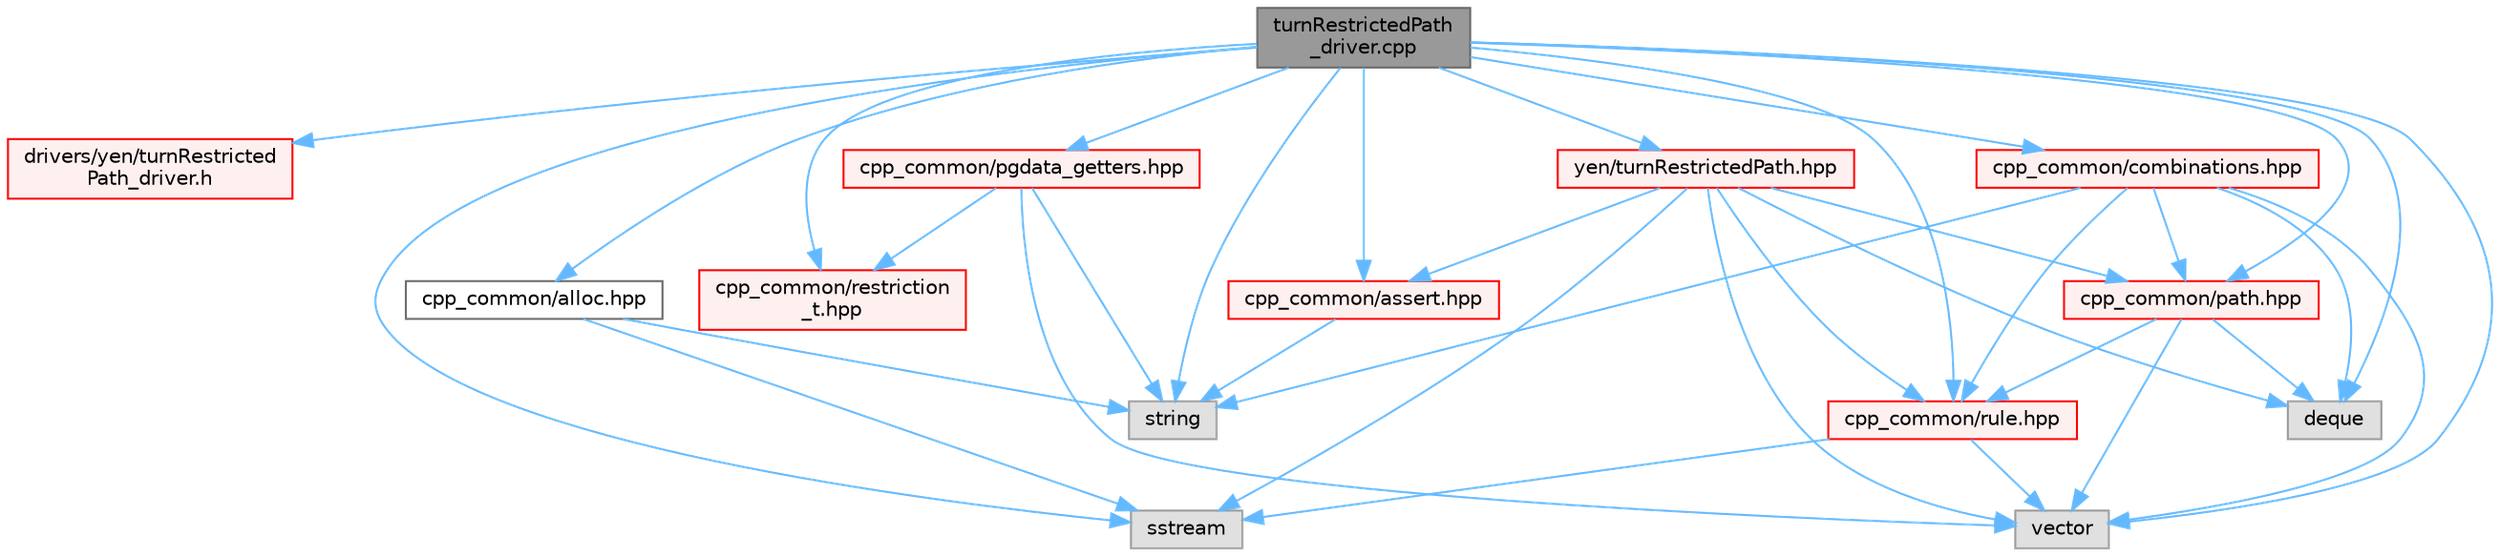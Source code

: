 digraph "turnRestrictedPath_driver.cpp"
{
 // LATEX_PDF_SIZE
  bgcolor="transparent";
  edge [fontname=Helvetica,fontsize=10,labelfontname=Helvetica,labelfontsize=10];
  node [fontname=Helvetica,fontsize=10,shape=box,height=0.2,width=0.4];
  Node1 [id="Node000001",label="turnRestrictedPath\l_driver.cpp",height=0.2,width=0.4,color="gray40", fillcolor="grey60", style="filled", fontcolor="black",tooltip=" "];
  Node1 -> Node2 [id="edge1_Node000001_Node000002",color="steelblue1",style="solid",tooltip=" "];
  Node2 [id="Node000002",label="drivers/yen/turnRestricted\lPath_driver.h",height=0.2,width=0.4,color="red", fillcolor="#FFF0F0", style="filled",URL="$turnRestrictedPath__driver_8h.html",tooltip=" "];
  Node1 -> Node9 [id="edge2_Node000001_Node000009",color="steelblue1",style="solid",tooltip=" "];
  Node9 [id="Node000009",label="sstream",height=0.2,width=0.4,color="grey60", fillcolor="#E0E0E0", style="filled",tooltip=" "];
  Node1 -> Node10 [id="edge3_Node000001_Node000010",color="steelblue1",style="solid",tooltip=" "];
  Node10 [id="Node000010",label="deque",height=0.2,width=0.4,color="grey60", fillcolor="#E0E0E0", style="filled",tooltip=" "];
  Node1 -> Node11 [id="edge4_Node000001_Node000011",color="steelblue1",style="solid",tooltip=" "];
  Node11 [id="Node000011",label="vector",height=0.2,width=0.4,color="grey60", fillcolor="#E0E0E0", style="filled",tooltip=" "];
  Node1 -> Node12 [id="edge5_Node000001_Node000012",color="steelblue1",style="solid",tooltip=" "];
  Node12 [id="Node000012",label="string",height=0.2,width=0.4,color="grey60", fillcolor="#E0E0E0", style="filled",tooltip=" "];
  Node1 -> Node13 [id="edge6_Node000001_Node000013",color="steelblue1",style="solid",tooltip=" "];
  Node13 [id="Node000013",label="cpp_common/pgdata_getters.hpp",height=0.2,width=0.4,color="red", fillcolor="#FFF0F0", style="filled",URL="$pgdata__getters_8hpp.html",tooltip=" "];
  Node13 -> Node12 [id="edge7_Node000013_Node000012",color="steelblue1",style="solid",tooltip=" "];
  Node13 -> Node11 [id="edge8_Node000013_Node000011",color="steelblue1",style="solid",tooltip=" "];
  Node13 -> Node27 [id="edge9_Node000013_Node000027",color="steelblue1",style="solid",tooltip=" "];
  Node27 [id="Node000027",label="cpp_common/restriction\l_t.hpp",height=0.2,width=0.4,color="red", fillcolor="#FFF0F0", style="filled",URL="$restriction__t_8hpp.html",tooltip=" "];
  Node1 -> Node30 [id="edge10_Node000001_Node000030",color="steelblue1",style="solid",tooltip=" "];
  Node30 [id="Node000030",label="cpp_common/rule.hpp",height=0.2,width=0.4,color="red", fillcolor="#FFF0F0", style="filled",URL="$rule_8hpp.html",tooltip=" "];
  Node30 -> Node11 [id="edge11_Node000030_Node000011",color="steelblue1",style="solid",tooltip=" "];
  Node30 -> Node9 [id="edge12_Node000030_Node000009",color="steelblue1",style="solid",tooltip=" "];
  Node1 -> Node31 [id="edge13_Node000001_Node000031",color="steelblue1",style="solid",tooltip=" "];
  Node31 [id="Node000031",label="cpp_common/assert.hpp",height=0.2,width=0.4,color="red", fillcolor="#FFF0F0", style="filled",URL="$assert_8hpp.html",tooltip="Assertions Handling."];
  Node31 -> Node12 [id="edge14_Node000031_Node000012",color="steelblue1",style="solid",tooltip=" "];
  Node1 -> Node33 [id="edge15_Node000001_Node000033",color="steelblue1",style="solid",tooltip=" "];
  Node33 [id="Node000033",label="cpp_common/alloc.hpp",height=0.2,width=0.4,color="grey40", fillcolor="white", style="filled",URL="$alloc_8hpp.html",tooltip=" "];
  Node33 -> Node12 [id="edge16_Node000033_Node000012",color="steelblue1",style="solid",tooltip=" "];
  Node33 -> Node9 [id="edge17_Node000033_Node000009",color="steelblue1",style="solid",tooltip=" "];
  Node1 -> Node34 [id="edge18_Node000001_Node000034",color="steelblue1",style="solid",tooltip=" "];
  Node34 [id="Node000034",label="cpp_common/combinations.hpp",height=0.2,width=0.4,color="red", fillcolor="#FFF0F0", style="filled",URL="$combinations_8hpp.html",tooltip=" "];
  Node34 -> Node10 [id="edge19_Node000034_Node000010",color="steelblue1",style="solid",tooltip=" "];
  Node34 -> Node11 [id="edge20_Node000034_Node000011",color="steelblue1",style="solid",tooltip=" "];
  Node34 -> Node12 [id="edge21_Node000034_Node000012",color="steelblue1",style="solid",tooltip=" "];
  Node34 -> Node36 [id="edge22_Node000034_Node000036",color="steelblue1",style="solid",tooltip=" "];
  Node36 [id="Node000036",label="cpp_common/path.hpp",height=0.2,width=0.4,color="red", fillcolor="#FFF0F0", style="filled",URL="$path_8hpp.html",tooltip=" "];
  Node36 -> Node10 [id="edge23_Node000036_Node000010",color="steelblue1",style="solid",tooltip=" "];
  Node36 -> Node11 [id="edge24_Node000036_Node000011",color="steelblue1",style="solid",tooltip=" "];
  Node36 -> Node30 [id="edge25_Node000036_Node000030",color="steelblue1",style="solid",tooltip=" "];
  Node34 -> Node30 [id="edge26_Node000034_Node000030",color="steelblue1",style="solid",tooltip=" "];
  Node1 -> Node27 [id="edge27_Node000001_Node000027",color="steelblue1",style="solid",tooltip=" "];
  Node1 -> Node36 [id="edge28_Node000001_Node000036",color="steelblue1",style="solid",tooltip=" "];
  Node1 -> Node54 [id="edge29_Node000001_Node000054",color="steelblue1",style="solid",tooltip=" "];
  Node54 [id="Node000054",label="yen/turnRestrictedPath.hpp",height=0.2,width=0.4,color="red", fillcolor="#FFF0F0", style="filled",URL="$turnRestrictedPath_8hpp.html",tooltip=" "];
  Node54 -> Node9 [id="edge30_Node000054_Node000009",color="steelblue1",style="solid",tooltip=" "];
  Node54 -> Node10 [id="edge31_Node000054_Node000010",color="steelblue1",style="solid",tooltip=" "];
  Node54 -> Node11 [id="edge32_Node000054_Node000011",color="steelblue1",style="solid",tooltip=" "];
  Node54 -> Node31 [id="edge33_Node000054_Node000031",color="steelblue1",style="solid",tooltip=" "];
  Node54 -> Node36 [id="edge34_Node000054_Node000036",color="steelblue1",style="solid",tooltip=" "];
  Node54 -> Node30 [id="edge35_Node000054_Node000030",color="steelblue1",style="solid",tooltip=" "];
}
